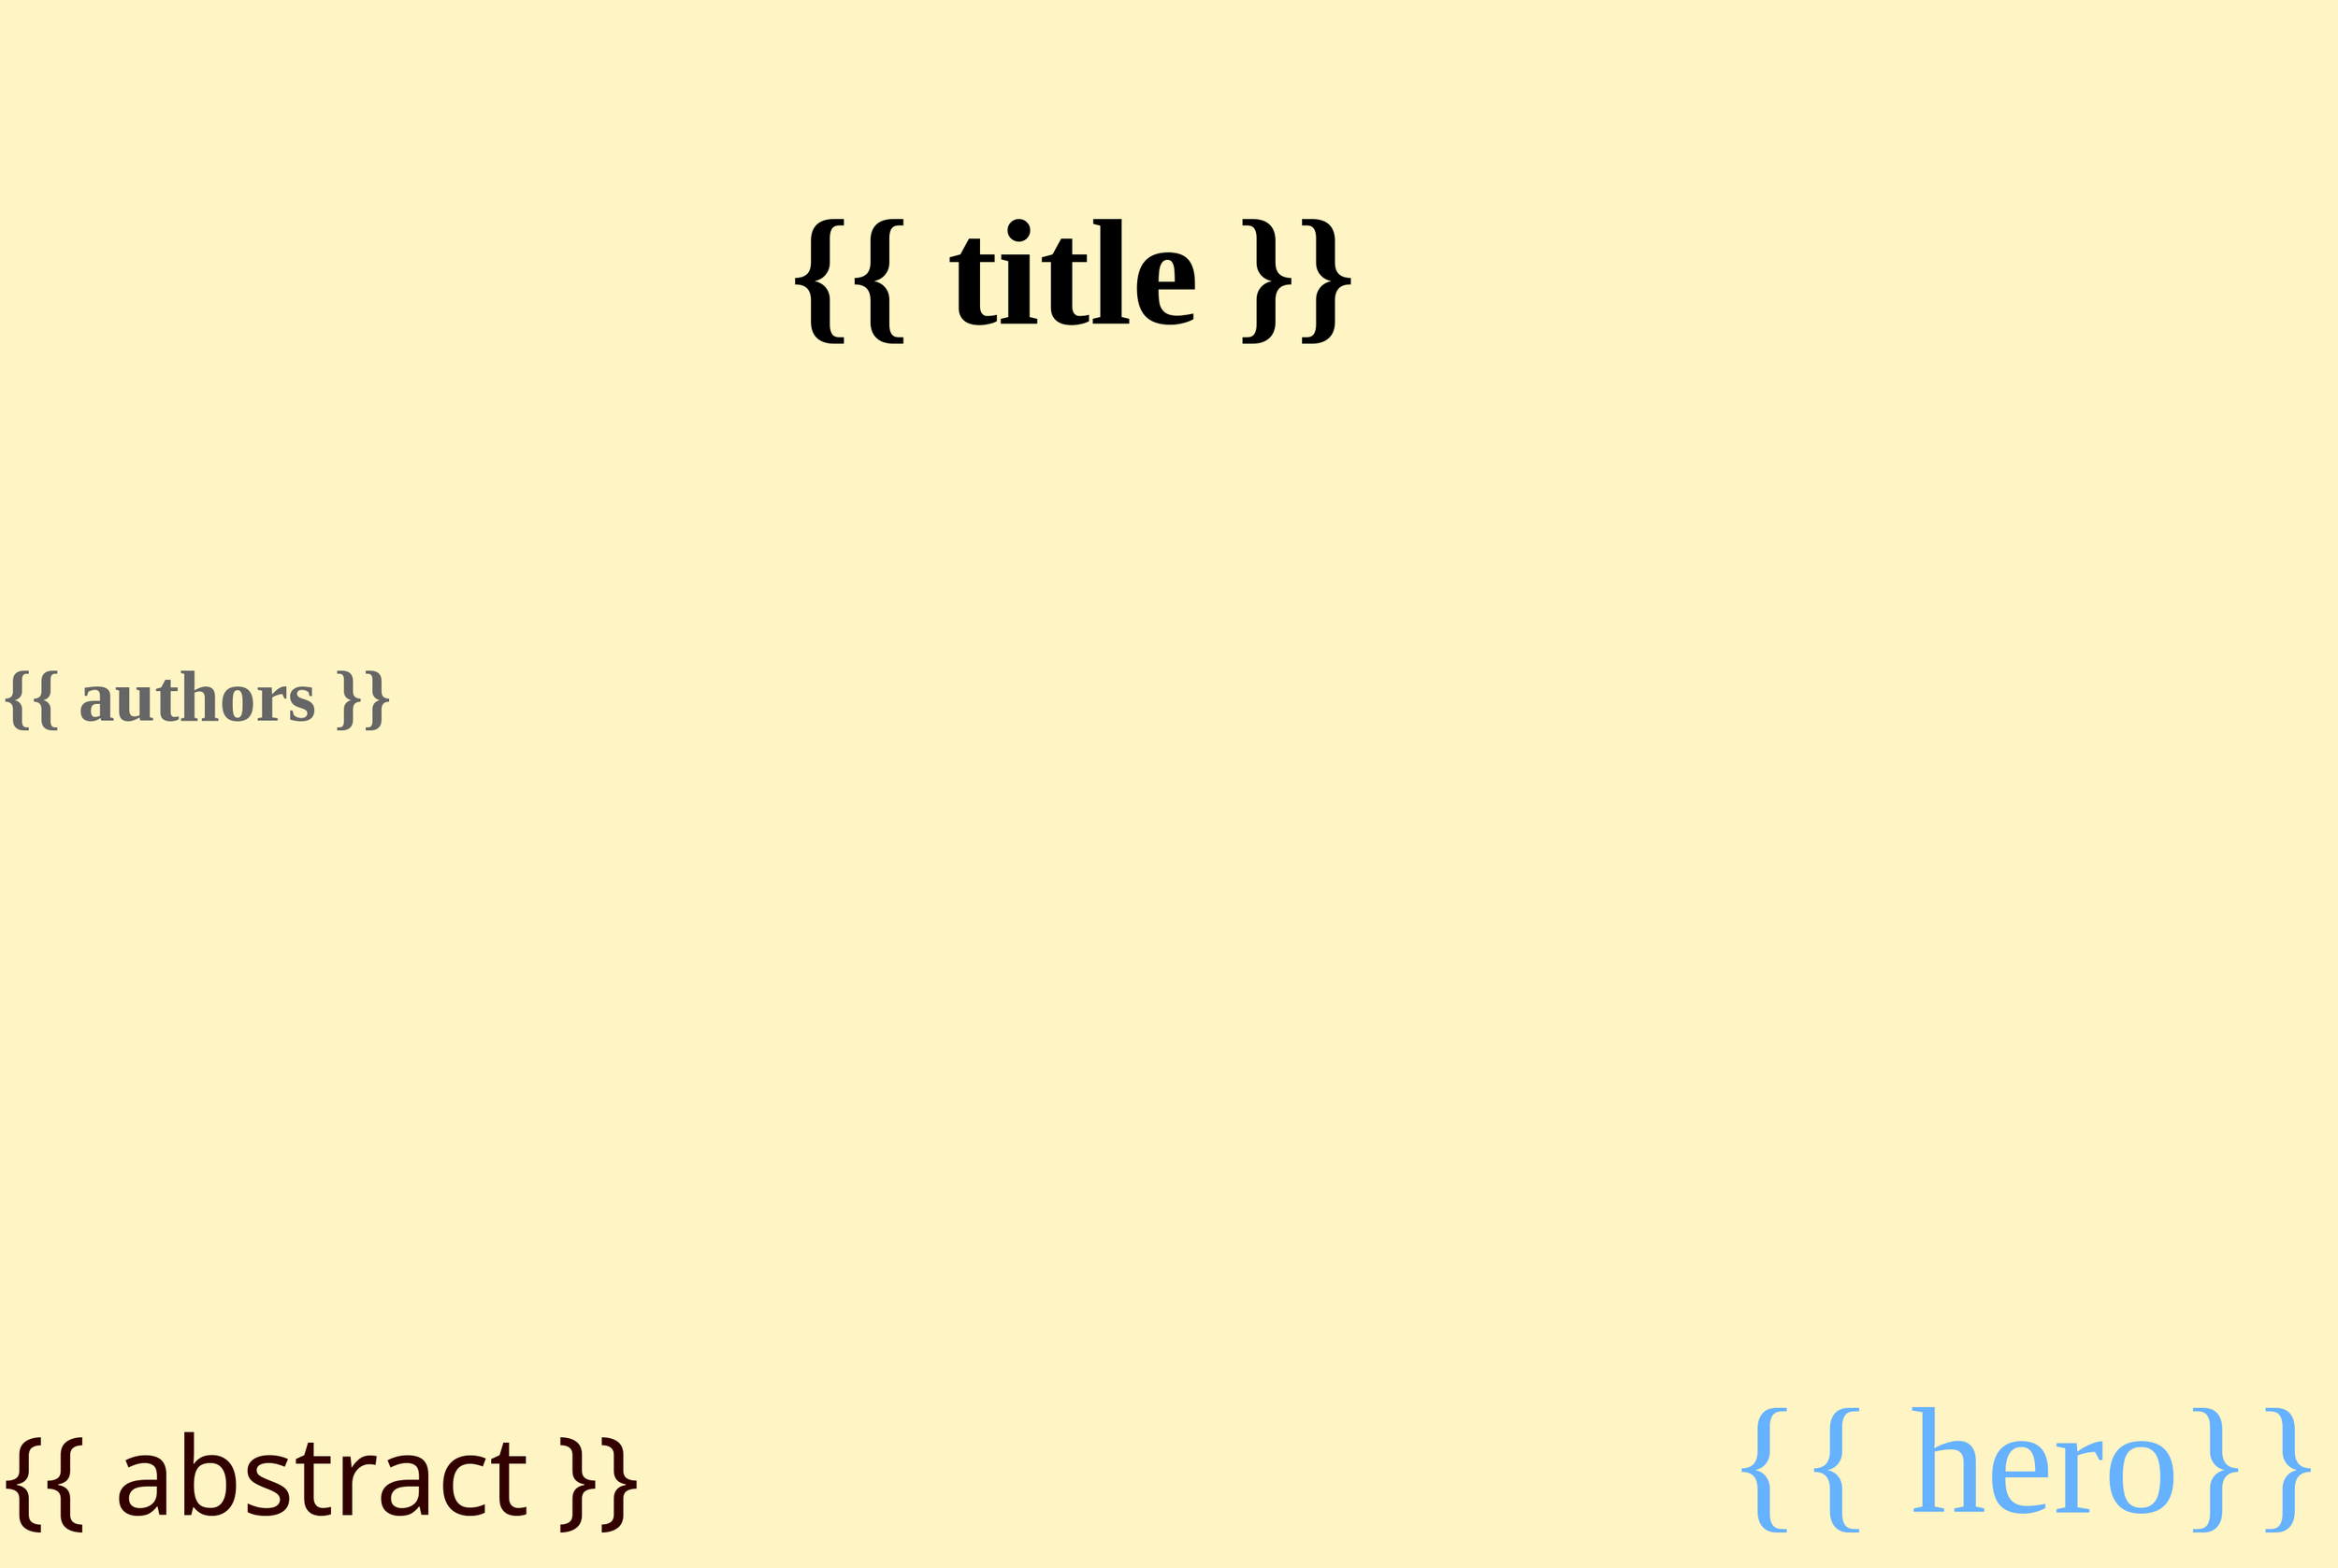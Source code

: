 <mxfile version="13.3.4"><diagram id="nSHWkRglQPOUJ5_LHxTB" name="title page"><mxGraphModel dx="1203" dy="872" grid="1" gridSize="10" guides="1" tooltips="1" connect="1" arrows="1" fold="1" page="1" pageScale="1" pageWidth="1654" pageHeight="1169" background="#FFF4C3" math="0" shadow="0" extFonts="Merriweather^https://fonts.googleapis.com/css?family=Merriweather|Noto Sans^https://fonts.googleapis.com/css?family=Noto+Sans|Delius Unicase^https://fonts.googleapis.com/css?family=Delius+Unicase|Sedgwick Ave Display^https://fonts.googleapis.com/css?family=Sedgwick+Ave+Display"><root><mxCell id="0"/><mxCell id="1" parent="0"/><mxCell id="11" value="{{ hero}}" style="whiteSpace=wrap;html=1;dashed=1;strokeWidth=2;fontSize=100;fontColor=#66B2FF;align=right;fontFamily=Sedgwick Ave Display;sketch=1;FType=g;verticalAlign=bottom;opacity=10;shadow=1;fillColor=none;strokeColor=none;" parent="1" vertex="1"><mxGeometry x="1190" y="470" width="430" height="640" as="geometry"/></mxCell><mxCell id="2" value="&lt;h1 style=&quot;font-size: 100px&quot;&gt;{{ title }}&lt;/h1&gt;" style="text;html=1;strokeColor=none;fillColor=none;align=center;verticalAlign=middle;whiteSpace=wrap;rounded=0;fontFamily=Merriweather;FType=g;fontSize=100;fontStyle=0;" parent="1" vertex="1"><mxGeometry x="80" y="80" width="1420" height="360" as="geometry"/></mxCell><mxCell id="3" value="{{ abstract }}" style="text;html=1;strokeColor=none;fillColor=none;align=left;verticalAlign=bottom;whiteSpace=wrap;rounded=0;fontSize=72;fontFamily=Noto Sans;FType=g;fontColor=#330000;lineHeight=1.1;" parent="1" vertex="1"><mxGeometry x="80" y="610" width="1000" height="490" as="geometry"/></mxCell><mxCell id="5" value="&lt;h1 style=&quot;font-size: 48px&quot;&gt;{{ authors }}&lt;/h1&gt;" style="text;html=1;strokeColor=none;fillColor=none;align=left;verticalAlign=middle;whiteSpace=wrap;rounded=0;fontFamily=Merriweather;FType=g;fontSize=100;fontStyle=0;fontColor=#666666;" parent="1" vertex="1"><mxGeometry x="80" y="480" width="980" height="120" as="geometry"/></mxCell></root></mxGraphModel></diagram></mxfile>
